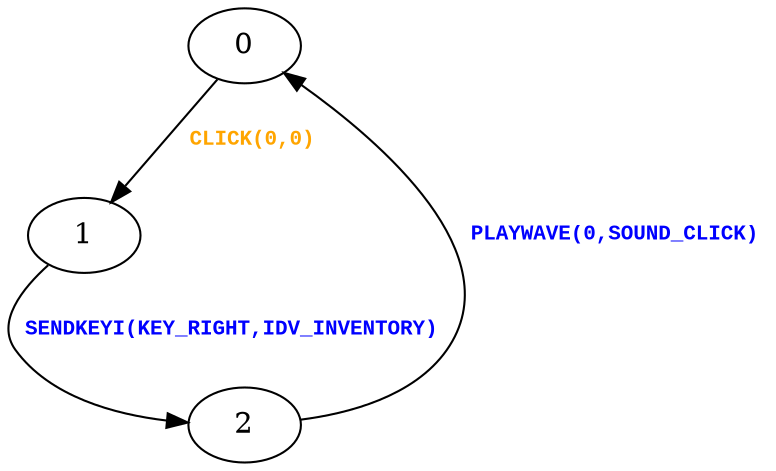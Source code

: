 digraph {
 node [shape=oval];
"0" -> "1"[fontcolor=orange, label=< <table border="0"><tr><td><font face="Courier New" point-size="10"><b>CLICK(0,0)<br align="left"/></b></font></td></tr>
</table>>];
"1" -> "2"[fontcolor=blue, label=< <table border="0"><tr><td><font face="Courier New" point-size="10"><b>SENDKEYI(KEY_RIGHT,IDV_INVENTORY)<br align="left"/></b></font></td></tr>
</table>>];
"2" -> "0"[fontcolor=blue, label=< <table border="0"><tr><td><font face="Courier New" point-size="10"><b>PLAYWAVE(0,SOUND_CLICK)<br align="left"/></b></font></td></tr>
</table>>];
}
